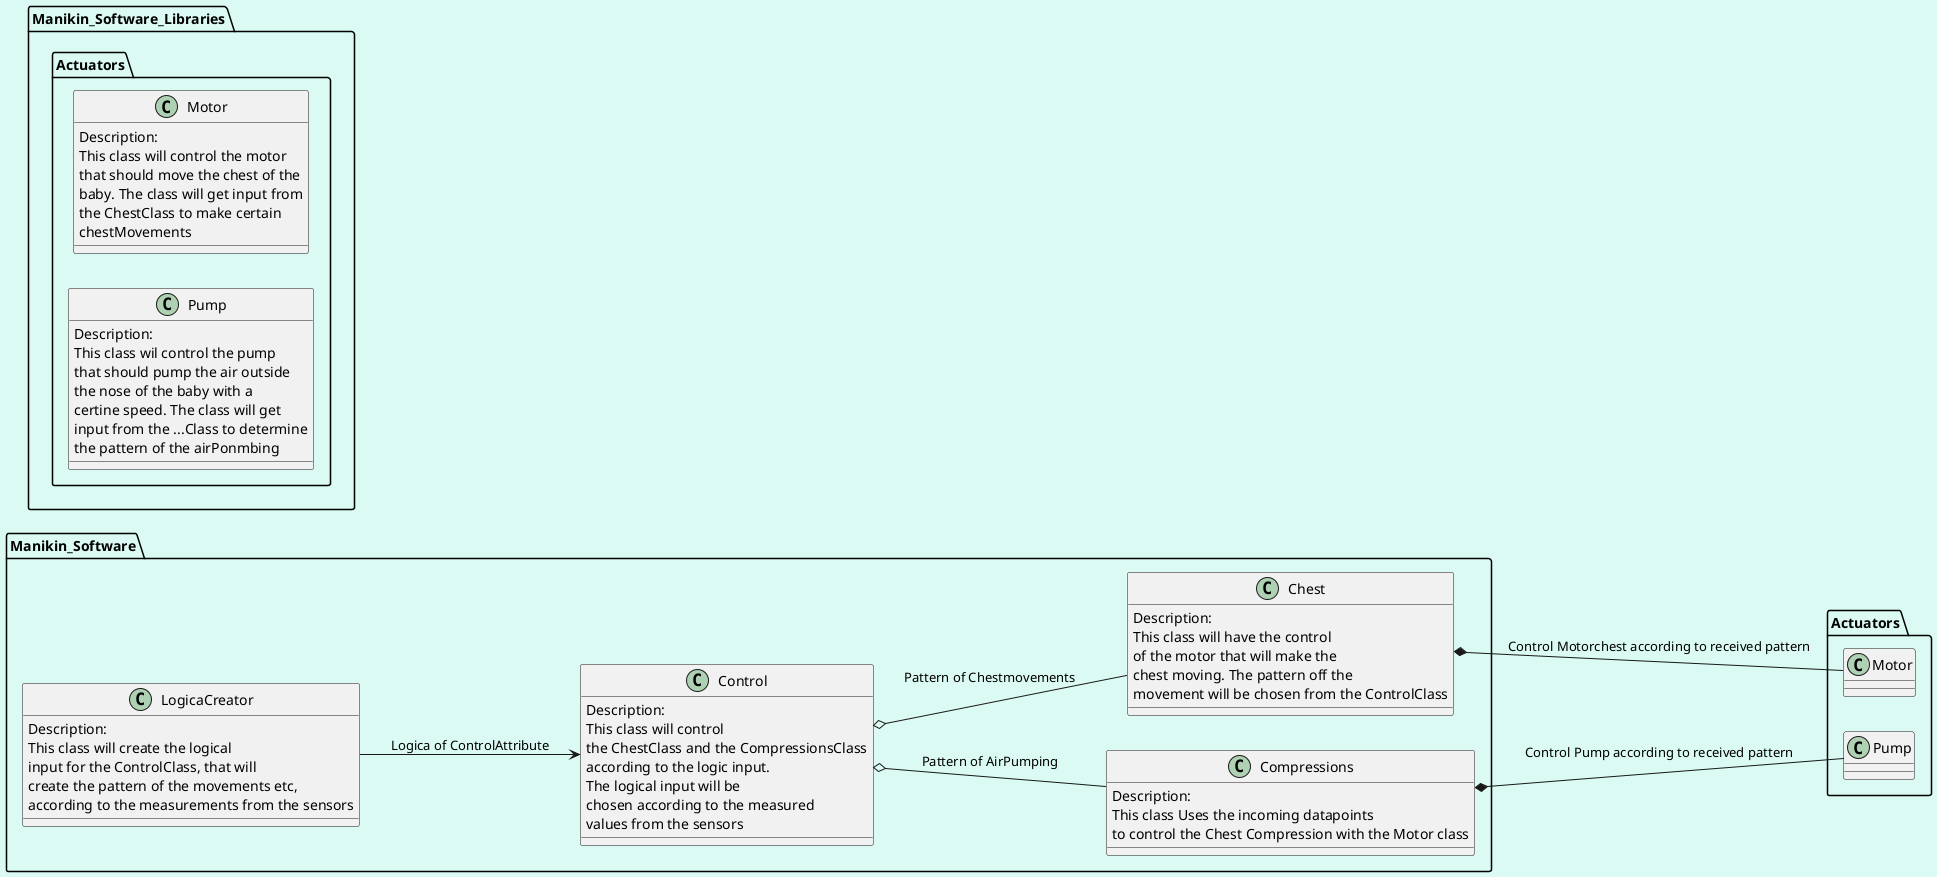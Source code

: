 @startuml ClassDesign

left to right direction

skinparam backgroundColor #DAFAF3FF

package Manikin_Software {
    class LogicaCreator {
        Description:
        This class will create the logical
        input for the ControlClass, that will 
        create the pattern of the movements etc,
        according to the measurements from the sensors
    }

    class Control {
        Description:
        This class will control
        the ChestClass and the CompressionsClass
        according to the logic input.
        The logical input will be 
        chosen according to the measured 
        values from the sensors
    }

    class Chest {
        Description:
        This class will have the control
        of the motor that will make the 
        chest moving. The pattern off the
        movement will be chosen from the ControlClass
    }

    class Compressions {
        Description:
        This class Uses the incoming datapoints
        to control the Chest Compression with the Motor class
    }
}

package Manikin_Software_Libraries {
    namespace Actuators {
        class Motor {
            Description:
            This class will control the motor
            that should move the chest of the
            baby. The class will get input from
            the ChestClass to make certain 
            chestMovements
        }

        class Pump {
            Description:
            This class wil control the pump
            that should pump the air outside 
            the nose of the baby with a 
            certine speed. The class will get
            input from the ...Class to determine 
            the pattern of the airPonmbing 
        }
    }
}

LogicaCreator --> Control : Logica of ControlAttribute
Control o-- Chest : Pattern of Chestmovements
Control o-- Compressions : Pattern of AirPumping
Chest   *-- Actuators.Motor : Control Motorchest according to received pattern
Compressions *-- Actuators.Pump : Control Pump according to received pattern

@enduml
